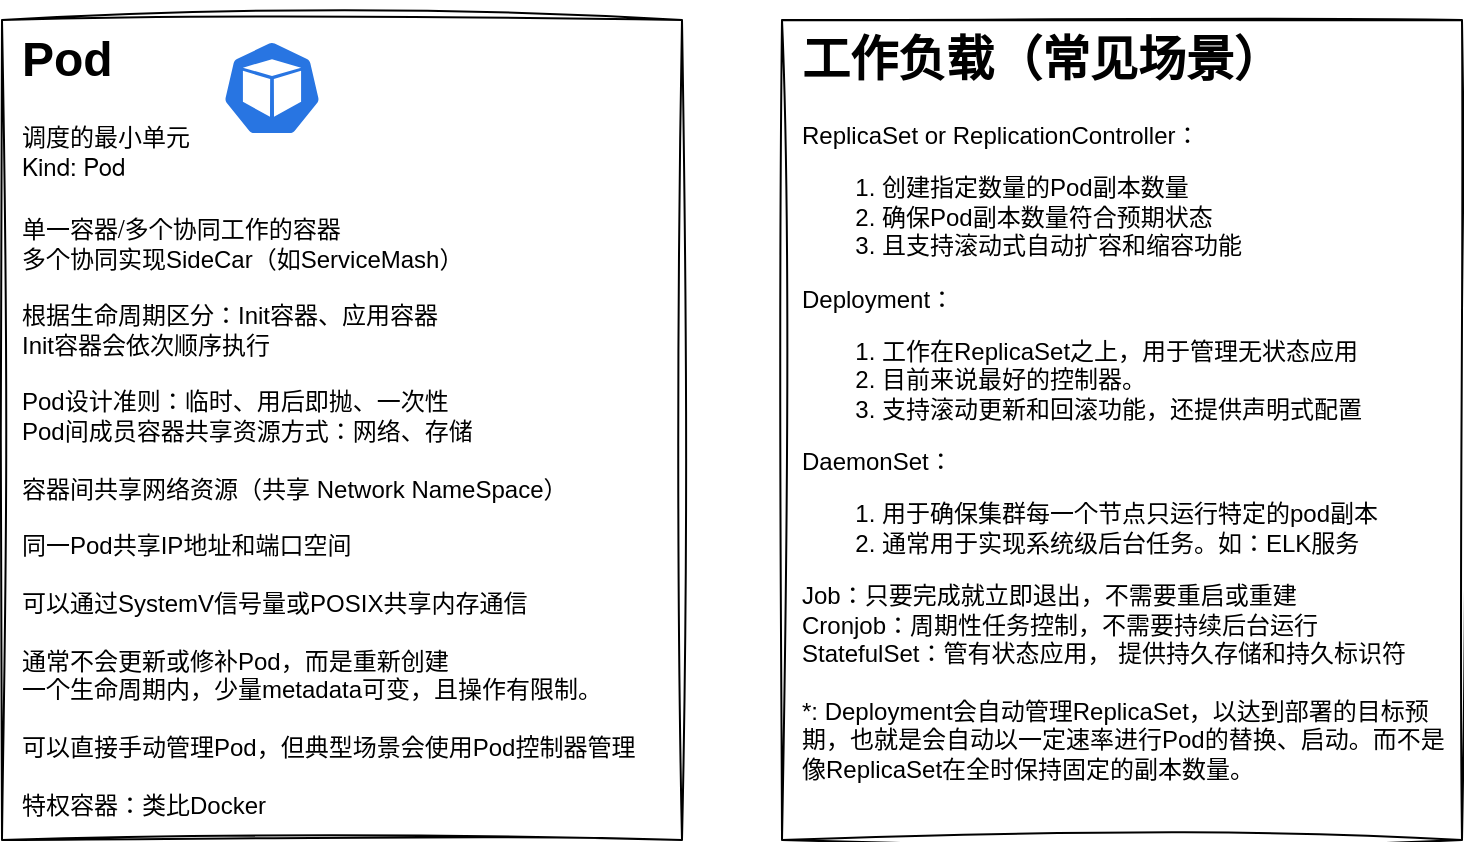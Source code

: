 <mxfile version="20.8.13" type="github">
  <diagram id="f106602c-feb2-e66a-4537-3a34d633f6aa" name="Page-1">
    <mxGraphModel dx="1378" dy="1412" grid="1" gridSize="10" guides="1" tooltips="1" connect="1" arrows="1" fold="1" page="1" pageScale="1" pageWidth="827" pageHeight="1169" background="none" math="0" shadow="0">
      <root>
        <mxCell id="0" />
        <mxCell id="1" parent="0" />
        <mxCell id="Wwge6DuqS4Lbd9nzpnZh-693" value="&lt;h1&gt;工作负载（常见场景）&lt;/h1&gt;&lt;span style=&quot;background-color: initial;&quot;&gt;ReplicaSet or ReplicationController：&lt;/span&gt;&lt;br&gt;&lt;ol&gt;&lt;li&gt;&lt;span style=&quot;background-color: initial;&quot;&gt;创建指定数量的Pod副本数量&lt;/span&gt;&lt;br&gt;&lt;/li&gt;&lt;li&gt;&lt;span style=&quot;background-color: initial;&quot;&gt;确保Pod副本数量符合预期状态&lt;/span&gt;&lt;br&gt;&lt;/li&gt;&lt;li&gt;&lt;span style=&quot;background-color: initial;&quot;&gt;且支持滚动式自动扩容和缩容功能&lt;/span&gt;&lt;br&gt;&lt;/li&gt;&lt;/ol&gt;&lt;span style=&quot;background-color: initial;&quot;&gt;Deployment：&lt;/span&gt;&lt;br&gt;&lt;ol&gt;&lt;li&gt;&lt;span style=&quot;background-color: initial;&quot;&gt;工作在ReplicaSet之上，用于管理无状态应用&lt;/span&gt;&lt;br&gt;&lt;/li&gt;&lt;li&gt;&lt;span style=&quot;background-color: initial;&quot;&gt;目前来说最好的控制器。&lt;/span&gt;&lt;br&gt;&lt;/li&gt;&lt;li&gt;&lt;span style=&quot;background-color: initial;&quot;&gt;支持滚动更新和回滚功能，还提供声明式配置&lt;/span&gt;&lt;br&gt;&lt;/li&gt;&lt;/ol&gt;&lt;span style=&quot;background-color: initial;&quot;&gt;DaemonSet：&lt;/span&gt;&lt;br&gt;&lt;ol&gt;&lt;li&gt;&lt;span style=&quot;background-color: initial;&quot;&gt;用于确保集群每一个节点只运行特定的pod副本&lt;/span&gt;&lt;br&gt;&lt;/li&gt;&lt;li&gt;&lt;span style=&quot;background-color: initial;&quot;&gt;通常用于实现系统级后台任务。如：ELK服务&lt;/span&gt;&lt;br&gt;&lt;/li&gt;&lt;/ol&gt;&lt;span style=&quot;background-color: initial;&quot;&gt;Job：只要完成就立即退出，不需要重启或重建&lt;/span&gt;&lt;br&gt;&lt;span style=&quot;background-color: initial;&quot;&gt;Cronjob：周期性任务控制，不需要持续后台运行&lt;/span&gt;&lt;br&gt;&lt;span style=&quot;background-color: initial;&quot;&gt;StatefulSet：管有状态应用，&amp;nbsp;提供持久存储和持久标识符&lt;br&gt;&lt;br&gt;*: Deployment会自动管理ReplicaSet，以达到部署的目标预期，也就是会自动以一定速率进行Pod的替换、启动。而不是像ReplicaSet在全时保持固定的副本数量。&lt;br&gt;&lt;/span&gt;" style="text;html=1;strokeColor=default;fillColor=none;spacing=5;spacingTop=-20;whiteSpace=wrap;overflow=hidden;rounded=0;sketch=1;curveFitting=1;jiggle=2;spacingLeft=5;spacingBottom=5;spacingRight=5;fontColor=default;labelBackgroundColor=none;" parent="1" vertex="1">
          <mxGeometry x="440" y="40" width="340" height="410" as="geometry" />
        </mxCell>
        <mxCell id="Wwge6DuqS4Lbd9nzpnZh-694" value="&lt;h1&gt;&lt;span style=&quot;&quot;&gt; &lt;/span&gt;&lt;font style=&quot;font-size: 24px;&quot;&gt;&lt;span style=&quot;&quot;&gt; &lt;/span&gt;Pod&lt;/font&gt;&lt;strong style=&quot;margin: 0px; padding: 0px; font-family: &amp;quot;PingFang SC&amp;quot;, &amp;quot;Microsoft YaHei&amp;quot;, &amp;quot;Helvetica Neue&amp;quot;, Helvetica, Arial, sans-serif; font-size: 14px;&quot;&gt;&amp;nbsp;&lt;/strong&gt;&lt;/h1&gt;&lt;div style=&quot;&quot;&gt;&lt;font style=&quot;font-size: 12px;&quot; face=&quot;PingFang SC, Microsoft YaHei, Helvetica Neue, Helvetica, Arial, sans-serif&quot;&gt;调度的最小单元&lt;/font&gt;&lt;/div&gt;&lt;div style=&quot;&quot;&gt;&lt;font style=&quot;font-size: 12px;&quot; face=&quot;PingFang SC, Microsoft YaHei, Helvetica Neue, Helvetica, Arial, sans-serif&quot;&gt;Kind: Pod&lt;/font&gt;&lt;/div&gt;&lt;div style=&quot;&quot;&gt;&lt;font style=&quot;font-size: 12px;&quot; face=&quot;PingFang SC, Microsoft YaHei, Helvetica Neue, Helvetica, Arial, sans-serif&quot;&gt;&lt;br&gt;&lt;/font&gt;&lt;/div&gt;&lt;div style=&quot;&quot;&gt;&lt;font style=&quot;font-size: 12px;&quot; face=&quot;PingFang SC, Microsoft YaHei, Helvetica Neue, Helvetica, Arial, sans-serif&quot;&gt;单一容器/多个协同工作的容器&lt;/font&gt;&lt;/div&gt;&lt;div style=&quot;&quot;&gt;&lt;font style=&quot;font-size: 12px;&quot;&gt;多个协同实现SideCar（如ServiceMash）&lt;/font&gt;&lt;/div&gt;&lt;div&gt;&lt;br&gt;&lt;/div&gt;&lt;div&gt;根据生命周期区分：Init容器、应用容器&lt;/div&gt;&lt;div&gt;Init容器会依次顺序执行&lt;/div&gt;&lt;div&gt;&lt;br&gt;&lt;/div&gt;&lt;div&gt;Pod设计准则：临时、用后即抛、一次性&lt;/div&gt;&lt;div&gt;Pod间成员容器共享资源方式：网络、存储&lt;/div&gt;&lt;div&gt;&lt;br&gt;&lt;/div&gt;&lt;div&gt;容器间&lt;span style=&quot;background-color: initial;&quot;&gt;共享网络资源&lt;/span&gt;&lt;span style=&quot;background-color: initial;&quot;&gt;（共享 Network NameSpace）&lt;/span&gt;&lt;/div&gt;&lt;div&gt;&lt;span style=&quot;background-color: initial;&quot;&gt;&lt;br&gt;&lt;/span&gt;&lt;/div&gt;&lt;div&gt;&lt;span style=&quot;background-color: initial;&quot;&gt;同一Pod共享IP地址和端口空间&lt;/span&gt;&lt;/div&gt;&lt;div&gt;&lt;span style=&quot;background-color: initial;&quot;&gt;&lt;br&gt;&lt;/span&gt;&lt;/div&gt;&lt;div&gt;&lt;span style=&quot;background-color: initial;&quot;&gt;可以通过SystemV信号量或POSIX共享内存通信&lt;/span&gt;&lt;/div&gt;&lt;div&gt;&lt;span style=&quot;background-color: initial;&quot;&gt;&lt;br&gt;&lt;/span&gt;&lt;/div&gt;&lt;div&gt;通常不会更新或修补Pod，而是重新创建&lt;/div&gt;&lt;div&gt;一个生命周期内，少量metadata可变，且操作有限制。&lt;/div&gt;&lt;div&gt;&lt;br&gt;&lt;/div&gt;&lt;div&gt;可以直接手动管理Pod，但典型场景会使用Pod控制器管理&lt;/div&gt;&lt;div&gt;&lt;br&gt;&lt;/div&gt;&lt;div&gt;特权容器：类比Docker&lt;/div&gt;" style="text;html=1;strokeColor=default;fillColor=none;spacing=5;spacingTop=-20;whiteSpace=wrap;overflow=hidden;rounded=0;labelBackgroundColor=none;labelBorderColor=none;verticalAlign=top;horizontal=1;align=left;fontStyle=0;labelPosition=center;verticalLabelPosition=middle;shadow=0;sketch=1;curveFitting=1;jiggle=2;spacingLeft=5;spacingRight=5;spacingBottom=5;" parent="1" vertex="1">
          <mxGeometry x="50" y="40" width="340" height="410" as="geometry" />
        </mxCell>
        <mxCell id="Wwge6DuqS4Lbd9nzpnZh-695" value="" style="sketch=0;html=1;dashed=0;whitespace=wrap;fillColor=#2875E2;strokeColor=#ffffff;points=[[0.005,0.63,0],[0.1,0.2,0],[0.9,0.2,0],[0.5,0,0],[0.995,0.63,0],[0.72,0.99,0],[0.5,1,0],[0.28,0.99,0]];shape=mxgraph.kubernetes.icon;prIcon=pod;labelBackgroundColor=none;fontColor=#000000;" parent="1" vertex="1">
          <mxGeometry x="160" y="50" width="50" height="48" as="geometry" />
        </mxCell>
      </root>
    </mxGraphModel>
  </diagram>
</mxfile>
